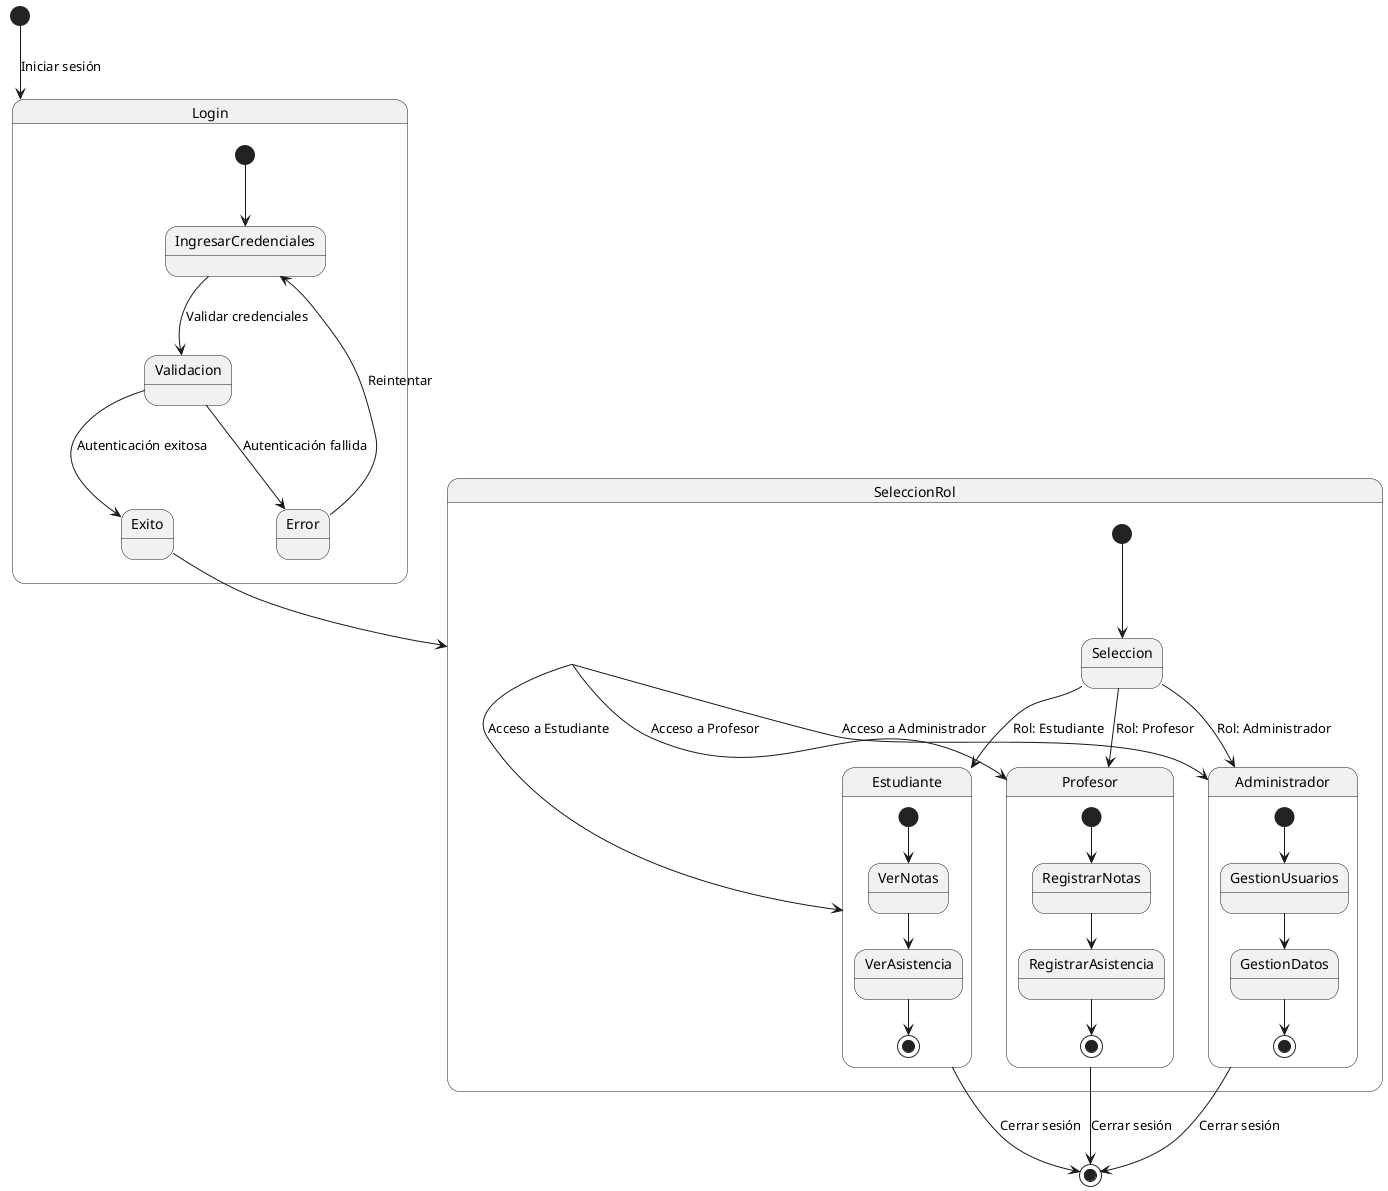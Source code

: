 @startuml

[*] --> Login : Iniciar sesión

state Login {
    [*] --> IngresarCredenciales
    IngresarCredenciales --> Validacion : Validar credenciales
    Validacion --> Exito : Autenticación exitosa
    Validacion --> Error : Autenticación fallida
    Error --> IngresarCredenciales : Reintentar
}

Exito --> SeleccionRol

state SeleccionRol {
    [*] --> Seleccion
    Seleccion --> Estudiante : Rol: Estudiante
    Seleccion --> Profesor : Rol: Profesor
    Seleccion --> Administrador : Rol: Administrador
}

state Estudiante {
    [*] --> VerNotas
    VerNotas --> VerAsistencia
    VerAsistencia --> [*]
}

state Profesor {
    [*] --> RegistrarNotas
    RegistrarNotas --> RegistrarAsistencia
    RegistrarAsistencia --> [*]
}

state Administrador {
    [*] --> GestionUsuarios
    GestionUsuarios --> GestionDatos
    GestionDatos --> [*]
}

SeleccionRol --> Estudiante : Acceso a Estudiante
SeleccionRol --> Profesor : Acceso a Profesor
SeleccionRol --> Administrador : Acceso a Administrador

Estudiante --> [*] : Cerrar sesión
Profesor --> [*] : Cerrar sesión
Administrador --> [*] : Cerrar sesión

@enduml

